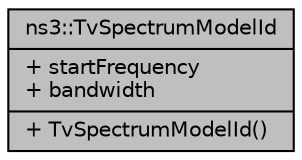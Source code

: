 digraph "ns3::TvSpectrumModelId"
{
  edge [fontname="Helvetica",fontsize="10",labelfontname="Helvetica",labelfontsize="10"];
  node [fontname="Helvetica",fontsize="10",shape=record];
  Node1 [label="{ns3::TvSpectrumModelId\n|+ startFrequency\l+ bandwidth\l|+ TvSpectrumModelId()\l}",height=0.2,width=0.4,color="black", fillcolor="grey75", style="filled", fontcolor="black"];
}
